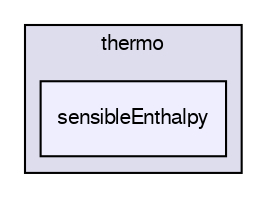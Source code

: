 digraph "src/thermophysicalModels/specie/thermo/sensibleEnthalpy" {
  bgcolor=transparent;
  compound=true
  node [ fontsize="10", fontname="FreeSans"];
  edge [ labelfontsize="10", labelfontname="FreeSans"];
  subgraph clusterdir_52d55d2fbf4a26d00084c41bddaf4722 {
    graph [ bgcolor="#ddddee", pencolor="black", label="thermo" fontname="FreeSans", fontsize="10", URL="dir_52d55d2fbf4a26d00084c41bddaf4722.html"]
  dir_ae99d4d8a989d07c4f3071d047c63e49 [shape=box, label="sensibleEnthalpy", style="filled", fillcolor="#eeeeff", pencolor="black", URL="dir_ae99d4d8a989d07c4f3071d047c63e49.html"];
  }
}
